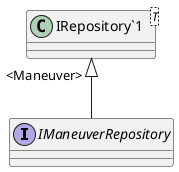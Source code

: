 @startuml
interface IManeuverRepository {
}
class "IRepository`1"<T> {
}
"IRepository`1" "<Maneuver>" <|-- IManeuverRepository
@enduml
